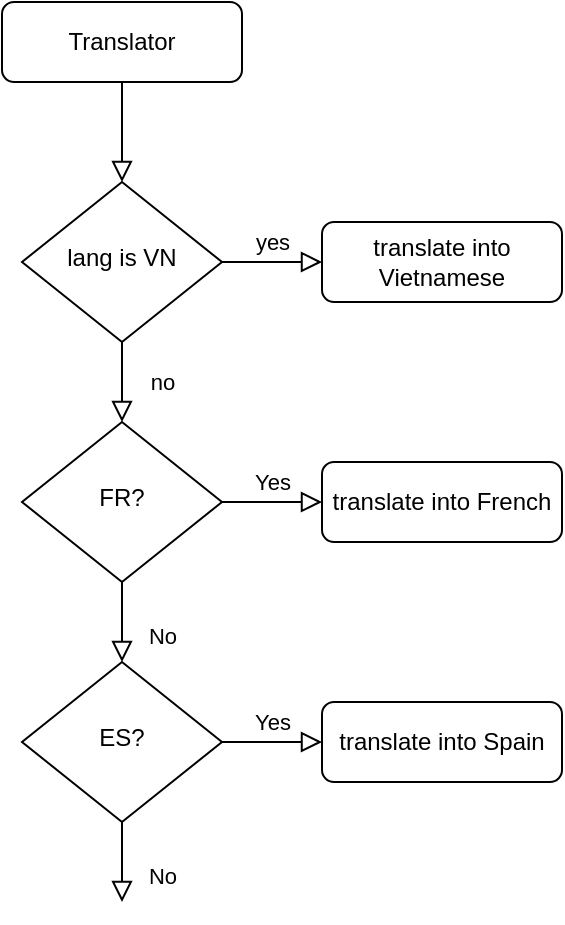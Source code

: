 <mxfile version="16.6.4" type="github" pages="3">
  <diagram id="COLCSK0MrvxZKW3tuzwy" name="Page-2">
    <mxGraphModel dx="1425" dy="692" grid="1" gridSize="10" guides="1" tooltips="1" connect="1" arrows="1" fold="1" page="1" pageScale="1" pageWidth="850" pageHeight="1100" math="0" shadow="0">
      <root>
        <mxCell id="dSowcYVEUooKdNPJAT83-0" />
        <mxCell id="dSowcYVEUooKdNPJAT83-1" parent="dSowcYVEUooKdNPJAT83-0" />
        <mxCell id="TUA8Hdbmf8-CmrJUC6xi-0" value="" style="rounded=0;html=1;jettySize=auto;orthogonalLoop=1;fontSize=11;endArrow=block;endFill=0;endSize=8;strokeWidth=1;shadow=0;labelBackgroundColor=none;edgeStyle=orthogonalEdgeStyle;" edge="1" parent="dSowcYVEUooKdNPJAT83-1" source="TUA8Hdbmf8-CmrJUC6xi-1" target="TUA8Hdbmf8-CmrJUC6xi-4">
          <mxGeometry relative="1" as="geometry" />
        </mxCell>
        <mxCell id="TUA8Hdbmf8-CmrJUC6xi-1" value="Translator" style="rounded=1;whiteSpace=wrap;html=1;fontSize=12;glass=0;strokeWidth=1;shadow=0;" vertex="1" parent="dSowcYVEUooKdNPJAT83-1">
          <mxGeometry x="190" y="140" width="120" height="40" as="geometry" />
        </mxCell>
        <mxCell id="TUA8Hdbmf8-CmrJUC6xi-2" value="no" style="rounded=0;html=1;jettySize=auto;orthogonalLoop=1;fontSize=11;endArrow=block;endFill=0;endSize=8;strokeWidth=1;shadow=0;labelBackgroundColor=none;edgeStyle=orthogonalEdgeStyle;" edge="1" parent="dSowcYVEUooKdNPJAT83-1" source="TUA8Hdbmf8-CmrJUC6xi-4" target="TUA8Hdbmf8-CmrJUC6xi-8">
          <mxGeometry y="20" relative="1" as="geometry">
            <mxPoint as="offset" />
          </mxGeometry>
        </mxCell>
        <mxCell id="TUA8Hdbmf8-CmrJUC6xi-3" value="yes" style="edgeStyle=orthogonalEdgeStyle;rounded=0;html=1;jettySize=auto;orthogonalLoop=1;fontSize=11;endArrow=block;endFill=0;endSize=8;strokeWidth=1;shadow=0;labelBackgroundColor=none;" edge="1" parent="dSowcYVEUooKdNPJAT83-1" source="TUA8Hdbmf8-CmrJUC6xi-4" target="TUA8Hdbmf8-CmrJUC6xi-5">
          <mxGeometry y="10" relative="1" as="geometry">
            <mxPoint as="offset" />
          </mxGeometry>
        </mxCell>
        <mxCell id="TUA8Hdbmf8-CmrJUC6xi-4" value="lang is VN" style="rhombus;whiteSpace=wrap;html=1;shadow=0;fontFamily=Helvetica;fontSize=12;align=center;strokeWidth=1;spacing=6;spacingTop=-4;" vertex="1" parent="dSowcYVEUooKdNPJAT83-1">
          <mxGeometry x="200" y="230" width="100" height="80" as="geometry" />
        </mxCell>
        <mxCell id="TUA8Hdbmf8-CmrJUC6xi-5" value="translate into Vietnamese" style="rounded=1;whiteSpace=wrap;html=1;fontSize=12;glass=0;strokeWidth=1;shadow=0;" vertex="1" parent="dSowcYVEUooKdNPJAT83-1">
          <mxGeometry x="350" y="250" width="120" height="40" as="geometry" />
        </mxCell>
        <mxCell id="TUA8Hdbmf8-CmrJUC6xi-6" value="No" style="rounded=0;html=1;jettySize=auto;orthogonalLoop=1;fontSize=11;endArrow=block;endFill=0;endSize=8;strokeWidth=1;shadow=0;labelBackgroundColor=none;edgeStyle=orthogonalEdgeStyle;" edge="1" parent="dSowcYVEUooKdNPJAT83-1" source="TUA8Hdbmf8-CmrJUC6xi-8">
          <mxGeometry x="0.333" y="20" relative="1" as="geometry">
            <mxPoint as="offset" />
            <mxPoint x="250" y="470" as="targetPoint" />
          </mxGeometry>
        </mxCell>
        <mxCell id="TUA8Hdbmf8-CmrJUC6xi-7" value="Yes" style="edgeStyle=orthogonalEdgeStyle;rounded=0;html=1;jettySize=auto;orthogonalLoop=1;fontSize=11;endArrow=block;endFill=0;endSize=8;strokeWidth=1;shadow=0;labelBackgroundColor=none;" edge="1" parent="dSowcYVEUooKdNPJAT83-1" source="TUA8Hdbmf8-CmrJUC6xi-8" target="TUA8Hdbmf8-CmrJUC6xi-9">
          <mxGeometry y="10" relative="1" as="geometry">
            <mxPoint as="offset" />
          </mxGeometry>
        </mxCell>
        <mxCell id="TUA8Hdbmf8-CmrJUC6xi-8" value="FR?" style="rhombus;whiteSpace=wrap;html=1;shadow=0;fontFamily=Helvetica;fontSize=12;align=center;strokeWidth=1;spacing=6;spacingTop=-4;" vertex="1" parent="dSowcYVEUooKdNPJAT83-1">
          <mxGeometry x="200" y="350" width="100" height="80" as="geometry" />
        </mxCell>
        <mxCell id="TUA8Hdbmf8-CmrJUC6xi-9" value="translate&amp;nbsp;into&amp;nbsp;French" style="rounded=1;whiteSpace=wrap;html=1;fontSize=12;glass=0;strokeWidth=1;shadow=0;" vertex="1" parent="dSowcYVEUooKdNPJAT83-1">
          <mxGeometry x="350" y="370" width="120" height="40" as="geometry" />
        </mxCell>
        <mxCell id="TUA8Hdbmf8-CmrJUC6xi-10" value="No" style="rounded=0;html=1;jettySize=auto;orthogonalLoop=1;fontSize=11;endArrow=block;endFill=0;endSize=8;strokeWidth=1;shadow=0;labelBackgroundColor=none;edgeStyle=orthogonalEdgeStyle;" edge="1" parent="dSowcYVEUooKdNPJAT83-1" source="TUA8Hdbmf8-CmrJUC6xi-12">
          <mxGeometry x="0.333" y="20" relative="1" as="geometry">
            <mxPoint as="offset" />
            <mxPoint x="250" y="590" as="targetPoint" />
          </mxGeometry>
        </mxCell>
        <mxCell id="TUA8Hdbmf8-CmrJUC6xi-11" value="Yes" style="edgeStyle=orthogonalEdgeStyle;rounded=0;html=1;jettySize=auto;orthogonalLoop=1;fontSize=11;endArrow=block;endFill=0;endSize=8;strokeWidth=1;shadow=0;labelBackgroundColor=none;" edge="1" parent="dSowcYVEUooKdNPJAT83-1" source="TUA8Hdbmf8-CmrJUC6xi-12" target="TUA8Hdbmf8-CmrJUC6xi-13">
          <mxGeometry y="10" relative="1" as="geometry">
            <mxPoint as="offset" />
          </mxGeometry>
        </mxCell>
        <mxCell id="TUA8Hdbmf8-CmrJUC6xi-12" value="ES?" style="rhombus;whiteSpace=wrap;html=1;shadow=0;fontFamily=Helvetica;fontSize=12;align=center;strokeWidth=1;spacing=6;spacingTop=-4;" vertex="1" parent="dSowcYVEUooKdNPJAT83-1">
          <mxGeometry x="200" y="470" width="100" height="80" as="geometry" />
        </mxCell>
        <mxCell id="TUA8Hdbmf8-CmrJUC6xi-13" value="translate&amp;nbsp;into&amp;nbsp;Spain" style="rounded=1;whiteSpace=wrap;html=1;fontSize=12;glass=0;strokeWidth=1;shadow=0;" vertex="1" parent="dSowcYVEUooKdNPJAT83-1">
          <mxGeometry x="350" y="490" width="120" height="40" as="geometry" />
        </mxCell>
      </root>
    </mxGraphModel>
  </diagram>
  <diagram id="C5RBs43oDa-KdzZeNtuy" name="Page-1">
    <mxGraphModel dx="1425" dy="692" grid="1" gridSize="10" guides="1" tooltips="1" connect="1" arrows="1" fold="1" page="1" pageScale="1" pageWidth="827" pageHeight="1169" math="0" shadow="0">
      <root>
        <mxCell id="WIyWlLk6GJQsqaUBKTNV-0" />
        <mxCell id="WIyWlLk6GJQsqaUBKTNV-1" parent="WIyWlLk6GJQsqaUBKTNV-0" />
        <mxCell id="WIyWlLk6GJQsqaUBKTNV-2" value="" style="rounded=0;html=1;jettySize=auto;orthogonalLoop=1;fontSize=11;endArrow=block;endFill=0;endSize=8;strokeWidth=1;shadow=0;labelBackgroundColor=none;edgeStyle=orthogonalEdgeStyle;" parent="WIyWlLk6GJQsqaUBKTNV-1" source="WIyWlLk6GJQsqaUBKTNV-3" target="WIyWlLk6GJQsqaUBKTNV-6" edge="1">
          <mxGeometry relative="1" as="geometry" />
        </mxCell>
        <mxCell id="WIyWlLk6GJQsqaUBKTNV-3" value="Translate message" style="rounded=1;whiteSpace=wrap;html=1;fontSize=12;glass=0;strokeWidth=1;shadow=0;" parent="WIyWlLk6GJQsqaUBKTNV-1" vertex="1">
          <mxGeometry x="134" y="80" width="120" height="40" as="geometry" />
        </mxCell>
        <mxCell id="WIyWlLk6GJQsqaUBKTNV-4" value="no" style="rounded=0;html=1;jettySize=auto;orthogonalLoop=1;fontSize=11;endArrow=block;endFill=0;endSize=8;strokeWidth=1;shadow=0;labelBackgroundColor=none;edgeStyle=orthogonalEdgeStyle;" parent="WIyWlLk6GJQsqaUBKTNV-1" source="WIyWlLk6GJQsqaUBKTNV-6" target="WIyWlLk6GJQsqaUBKTNV-10" edge="1">
          <mxGeometry y="20" relative="1" as="geometry">
            <mxPoint as="offset" />
          </mxGeometry>
        </mxCell>
        <mxCell id="WIyWlLk6GJQsqaUBKTNV-5" value="yes" style="edgeStyle=orthogonalEdgeStyle;rounded=0;html=1;jettySize=auto;orthogonalLoop=1;fontSize=11;endArrow=block;endFill=0;endSize=8;strokeWidth=1;shadow=0;labelBackgroundColor=none;" parent="WIyWlLk6GJQsqaUBKTNV-1" source="WIyWlLk6GJQsqaUBKTNV-6" target="WIyWlLk6GJQsqaUBKTNV-7" edge="1">
          <mxGeometry y="10" relative="1" as="geometry">
            <mxPoint as="offset" />
          </mxGeometry>
        </mxCell>
        <mxCell id="WIyWlLk6GJQsqaUBKTNV-6" value="Position?" style="rhombus;whiteSpace=wrap;html=1;shadow=0;fontFamily=Helvetica;fontSize=12;align=center;strokeWidth=1;spacing=6;spacingTop=-4;" parent="WIyWlLk6GJQsqaUBKTNV-1" vertex="1">
          <mxGeometry x="144" y="170" width="100" height="80" as="geometry" />
        </mxCell>
        <mxCell id="WIyWlLk6GJQsqaUBKTNV-7" value="translate Position" style="rounded=1;whiteSpace=wrap;html=1;fontSize=12;glass=0;strokeWidth=1;shadow=0;" parent="WIyWlLk6GJQsqaUBKTNV-1" vertex="1">
          <mxGeometry x="294" y="190" width="120" height="40" as="geometry" />
        </mxCell>
        <mxCell id="WIyWlLk6GJQsqaUBKTNV-8" value="No" style="rounded=0;html=1;jettySize=auto;orthogonalLoop=1;fontSize=11;endArrow=block;endFill=0;endSize=8;strokeWidth=1;shadow=0;labelBackgroundColor=none;edgeStyle=orthogonalEdgeStyle;" parent="WIyWlLk6GJQsqaUBKTNV-1" source="WIyWlLk6GJQsqaUBKTNV-10" edge="1">
          <mxGeometry x="0.333" y="20" relative="1" as="geometry">
            <mxPoint as="offset" />
            <mxPoint x="194" y="410" as="targetPoint" />
          </mxGeometry>
        </mxCell>
        <mxCell id="WIyWlLk6GJQsqaUBKTNV-9" value="Yes" style="edgeStyle=orthogonalEdgeStyle;rounded=0;html=1;jettySize=auto;orthogonalLoop=1;fontSize=11;endArrow=block;endFill=0;endSize=8;strokeWidth=1;shadow=0;labelBackgroundColor=none;" parent="WIyWlLk6GJQsqaUBKTNV-1" source="WIyWlLk6GJQsqaUBKTNV-10" target="WIyWlLk6GJQsqaUBKTNV-12" edge="1">
          <mxGeometry y="10" relative="1" as="geometry">
            <mxPoint as="offset" />
          </mxGeometry>
        </mxCell>
        <mxCell id="WIyWlLk6GJQsqaUBKTNV-10" value="SAlertChange?" style="rhombus;whiteSpace=wrap;html=1;shadow=0;fontFamily=Helvetica;fontSize=12;align=center;strokeWidth=1;spacing=6;spacingTop=-4;" parent="WIyWlLk6GJQsqaUBKTNV-1" vertex="1">
          <mxGeometry x="144" y="290" width="100" height="80" as="geometry" />
        </mxCell>
        <mxCell id="WIyWlLk6GJQsqaUBKTNV-12" value="translate SAlertChange" style="rounded=1;whiteSpace=wrap;html=1;fontSize=12;glass=0;strokeWidth=1;shadow=0;" parent="WIyWlLk6GJQsqaUBKTNV-1" vertex="1">
          <mxGeometry x="294" y="310" width="120" height="40" as="geometry" />
        </mxCell>
        <mxCell id="lDEEvBtXebrn3hnRN9kg-0" value="No" style="rounded=0;html=1;jettySize=auto;orthogonalLoop=1;fontSize=11;endArrow=block;endFill=0;endSize=8;strokeWidth=1;shadow=0;labelBackgroundColor=none;edgeStyle=orthogonalEdgeStyle;" edge="1" source="lDEEvBtXebrn3hnRN9kg-2" parent="WIyWlLk6GJQsqaUBKTNV-1">
          <mxGeometry x="0.333" y="20" relative="1" as="geometry">
            <mxPoint as="offset" />
            <mxPoint x="194" y="530" as="targetPoint" />
          </mxGeometry>
        </mxCell>
        <mxCell id="lDEEvBtXebrn3hnRN9kg-1" value="Yes" style="edgeStyle=orthogonalEdgeStyle;rounded=0;html=1;jettySize=auto;orthogonalLoop=1;fontSize=11;endArrow=block;endFill=0;endSize=8;strokeWidth=1;shadow=0;labelBackgroundColor=none;" edge="1" source="lDEEvBtXebrn3hnRN9kg-2" target="lDEEvBtXebrn3hnRN9kg-3" parent="WIyWlLk6GJQsqaUBKTNV-1">
          <mxGeometry y="10" relative="1" as="geometry">
            <mxPoint as="offset" />
          </mxGeometry>
        </mxCell>
        <mxCell id="lDEEvBtXebrn3hnRN9kg-2" value="ReportResult?" style="rhombus;whiteSpace=wrap;html=1;shadow=0;fontFamily=Helvetica;fontSize=12;align=center;strokeWidth=1;spacing=6;spacingTop=-4;" vertex="1" parent="WIyWlLk6GJQsqaUBKTNV-1">
          <mxGeometry x="144" y="410" width="100" height="80" as="geometry" />
        </mxCell>
        <mxCell id="lDEEvBtXebrn3hnRN9kg-3" value="translate ReportResult" style="rounded=1;whiteSpace=wrap;html=1;fontSize=12;glass=0;strokeWidth=1;shadow=0;" vertex="1" parent="WIyWlLk6GJQsqaUBKTNV-1">
          <mxGeometry x="294" y="430" width="120" height="40" as="geometry" />
        </mxCell>
      </root>
    </mxGraphModel>
  </diagram>
  <diagram id="kclPna8MUUyQHJ-fowMT" name="Page-3">
    <mxGraphModel dx="1425" dy="692" grid="1" gridSize="10" guides="1" tooltips="1" connect="1" arrows="1" fold="1" page="1" pageScale="1" pageWidth="850" pageHeight="1100" math="0" shadow="0">
      <root>
        <mxCell id="iwmAzGNDSYYxYsPtRLY8-0" />
        <mxCell id="iwmAzGNDSYYxYsPtRLY8-1" parent="iwmAzGNDSYYxYsPtRLY8-0" />
        <mxCell id="iwmAzGNDSYYxYsPtRLY8-2" value="" style="rounded=0;html=1;jettySize=auto;orthogonalLoop=1;fontSize=11;endArrow=block;endFill=0;endSize=8;strokeWidth=1;shadow=0;labelBackgroundColor=none;edgeStyle=orthogonalEdgeStyle;" edge="1" parent="iwmAzGNDSYYxYsPtRLY8-1" source="iwmAzGNDSYYxYsPtRLY8-3" target="iwmAzGNDSYYxYsPtRLY8-6">
          <mxGeometry relative="1" as="geometry" />
        </mxCell>
        <mxCell id="iwmAzGNDSYYxYsPtRLY8-3" value="Build alert" style="rounded=1;whiteSpace=wrap;html=1;fontSize=12;glass=0;strokeWidth=1;shadow=0;" vertex="1" parent="iwmAzGNDSYYxYsPtRLY8-1">
          <mxGeometry x="200" y="30" width="120" height="40" as="geometry" />
        </mxCell>
        <mxCell id="iwmAzGNDSYYxYsPtRLY8-4" value="no" style="rounded=0;html=1;jettySize=auto;orthogonalLoop=1;fontSize=11;endArrow=block;endFill=0;endSize=8;strokeWidth=1;shadow=0;labelBackgroundColor=none;edgeStyle=orthogonalEdgeStyle;" edge="1" parent="iwmAzGNDSYYxYsPtRLY8-1" source="iwmAzGNDSYYxYsPtRLY8-6" target="iwmAzGNDSYYxYsPtRLY8-10">
          <mxGeometry y="20" relative="1" as="geometry">
            <mxPoint as="offset" />
          </mxGeometry>
        </mxCell>
        <mxCell id="iwmAzGNDSYYxYsPtRLY8-5" value="yes" style="edgeStyle=orthogonalEdgeStyle;rounded=0;html=1;jettySize=auto;orthogonalLoop=1;fontSize=11;endArrow=block;endFill=0;endSize=8;strokeWidth=1;shadow=0;labelBackgroundColor=none;" edge="1" parent="iwmAzGNDSYYxYsPtRLY8-1" source="iwmAzGNDSYYxYsPtRLY8-6" target="iwmAzGNDSYYxYsPtRLY8-7">
          <mxGeometry y="10" relative="1" as="geometry">
            <mxPoint as="offset" />
          </mxGeometry>
        </mxCell>
        <mxCell id="iwmAzGNDSYYxYsPtRLY8-6" value="Network connection?" style="rhombus;whiteSpace=wrap;html=1;shadow=0;fontFamily=Helvetica;fontSize=12;align=center;strokeWidth=1;spacing=6;spacingTop=-4;" vertex="1" parent="iwmAzGNDSYYxYsPtRLY8-1">
          <mxGeometry x="210" y="120" width="100" height="80" as="geometry" />
        </mxCell>
        <mxCell id="iwmAzGNDSYYxYsPtRLY8-7" value="build NC alert" style="rounded=1;whiteSpace=wrap;html=1;fontSize=12;glass=0;strokeWidth=1;shadow=0;" vertex="1" parent="iwmAzGNDSYYxYsPtRLY8-1">
          <mxGeometry x="360" y="140" width="120" height="40" as="geometry" />
        </mxCell>
        <mxCell id="iwmAzGNDSYYxYsPtRLY8-8" value="No" style="rounded=0;html=1;jettySize=auto;orthogonalLoop=1;fontSize=11;endArrow=block;endFill=0;endSize=8;strokeWidth=1;shadow=0;labelBackgroundColor=none;edgeStyle=orthogonalEdgeStyle;" edge="1" parent="iwmAzGNDSYYxYsPtRLY8-1" source="iwmAzGNDSYYxYsPtRLY8-10">
          <mxGeometry x="0.333" y="20" relative="1" as="geometry">
            <mxPoint as="offset" />
            <mxPoint x="260" y="360" as="targetPoint" />
          </mxGeometry>
        </mxCell>
        <mxCell id="iwmAzGNDSYYxYsPtRLY8-9" value="Yes" style="edgeStyle=orthogonalEdgeStyle;rounded=0;html=1;jettySize=auto;orthogonalLoop=1;fontSize=11;endArrow=block;endFill=0;endSize=8;strokeWidth=1;shadow=0;labelBackgroundColor=none;" edge="1" parent="iwmAzGNDSYYxYsPtRLY8-1" source="iwmAzGNDSYYxYsPtRLY8-10" target="iwmAzGNDSYYxYsPtRLY8-11">
          <mxGeometry y="10" relative="1" as="geometry">
            <mxPoint as="offset" />
          </mxGeometry>
        </mxCell>
        <mxCell id="iwmAzGNDSYYxYsPtRLY8-10" value="Enter zone" style="rhombus;whiteSpace=wrap;html=1;shadow=0;fontFamily=Helvetica;fontSize=12;align=center;strokeWidth=1;spacing=6;spacingTop=-4;" vertex="1" parent="iwmAzGNDSYYxYsPtRLY8-1">
          <mxGeometry x="210" y="240" width="100" height="80" as="geometry" />
        </mxCell>
        <mxCell id="iwmAzGNDSYYxYsPtRLY8-11" value="build EZ alert" style="rounded=1;whiteSpace=wrap;html=1;fontSize=12;glass=0;strokeWidth=1;shadow=0;" vertex="1" parent="iwmAzGNDSYYxYsPtRLY8-1">
          <mxGeometry x="360" y="260" width="120" height="40" as="geometry" />
        </mxCell>
        <mxCell id="iwmAzGNDSYYxYsPtRLY8-12" value="No" style="rounded=0;html=1;jettySize=auto;orthogonalLoop=1;fontSize=11;endArrow=block;endFill=0;endSize=8;strokeWidth=1;shadow=0;labelBackgroundColor=none;edgeStyle=orthogonalEdgeStyle;" edge="1" parent="iwmAzGNDSYYxYsPtRLY8-1" source="iwmAzGNDSYYxYsPtRLY8-14">
          <mxGeometry x="0.333" y="20" relative="1" as="geometry">
            <mxPoint as="offset" />
            <mxPoint x="260" y="480" as="targetPoint" />
          </mxGeometry>
        </mxCell>
        <mxCell id="iwmAzGNDSYYxYsPtRLY8-13" value="Yes" style="edgeStyle=orthogonalEdgeStyle;rounded=0;html=1;jettySize=auto;orthogonalLoop=1;fontSize=11;endArrow=block;endFill=0;endSize=8;strokeWidth=1;shadow=0;labelBackgroundColor=none;" edge="1" parent="iwmAzGNDSYYxYsPtRLY8-1" source="iwmAzGNDSYYxYsPtRLY8-14" target="iwmAzGNDSYYxYsPtRLY8-15">
          <mxGeometry y="10" relative="1" as="geometry">
            <mxPoint as="offset" />
          </mxGeometry>
        </mxCell>
        <mxCell id="iwmAzGNDSYYxYsPtRLY8-14" value="Exit zone" style="rhombus;whiteSpace=wrap;html=1;shadow=0;fontFamily=Helvetica;fontSize=12;align=center;strokeWidth=1;spacing=6;spacingTop=-4;" vertex="1" parent="iwmAzGNDSYYxYsPtRLY8-1">
          <mxGeometry x="210" y="360" width="100" height="80" as="geometry" />
        </mxCell>
        <mxCell id="iwmAzGNDSYYxYsPtRLY8-15" value="build Exit zone alert" style="rounded=1;whiteSpace=wrap;html=1;fontSize=12;glass=0;strokeWidth=1;shadow=0;" vertex="1" parent="iwmAzGNDSYYxYsPtRLY8-1">
          <mxGeometry x="360" y="380" width="120" height="40" as="geometry" />
        </mxCell>
      </root>
    </mxGraphModel>
  </diagram>
</mxfile>
